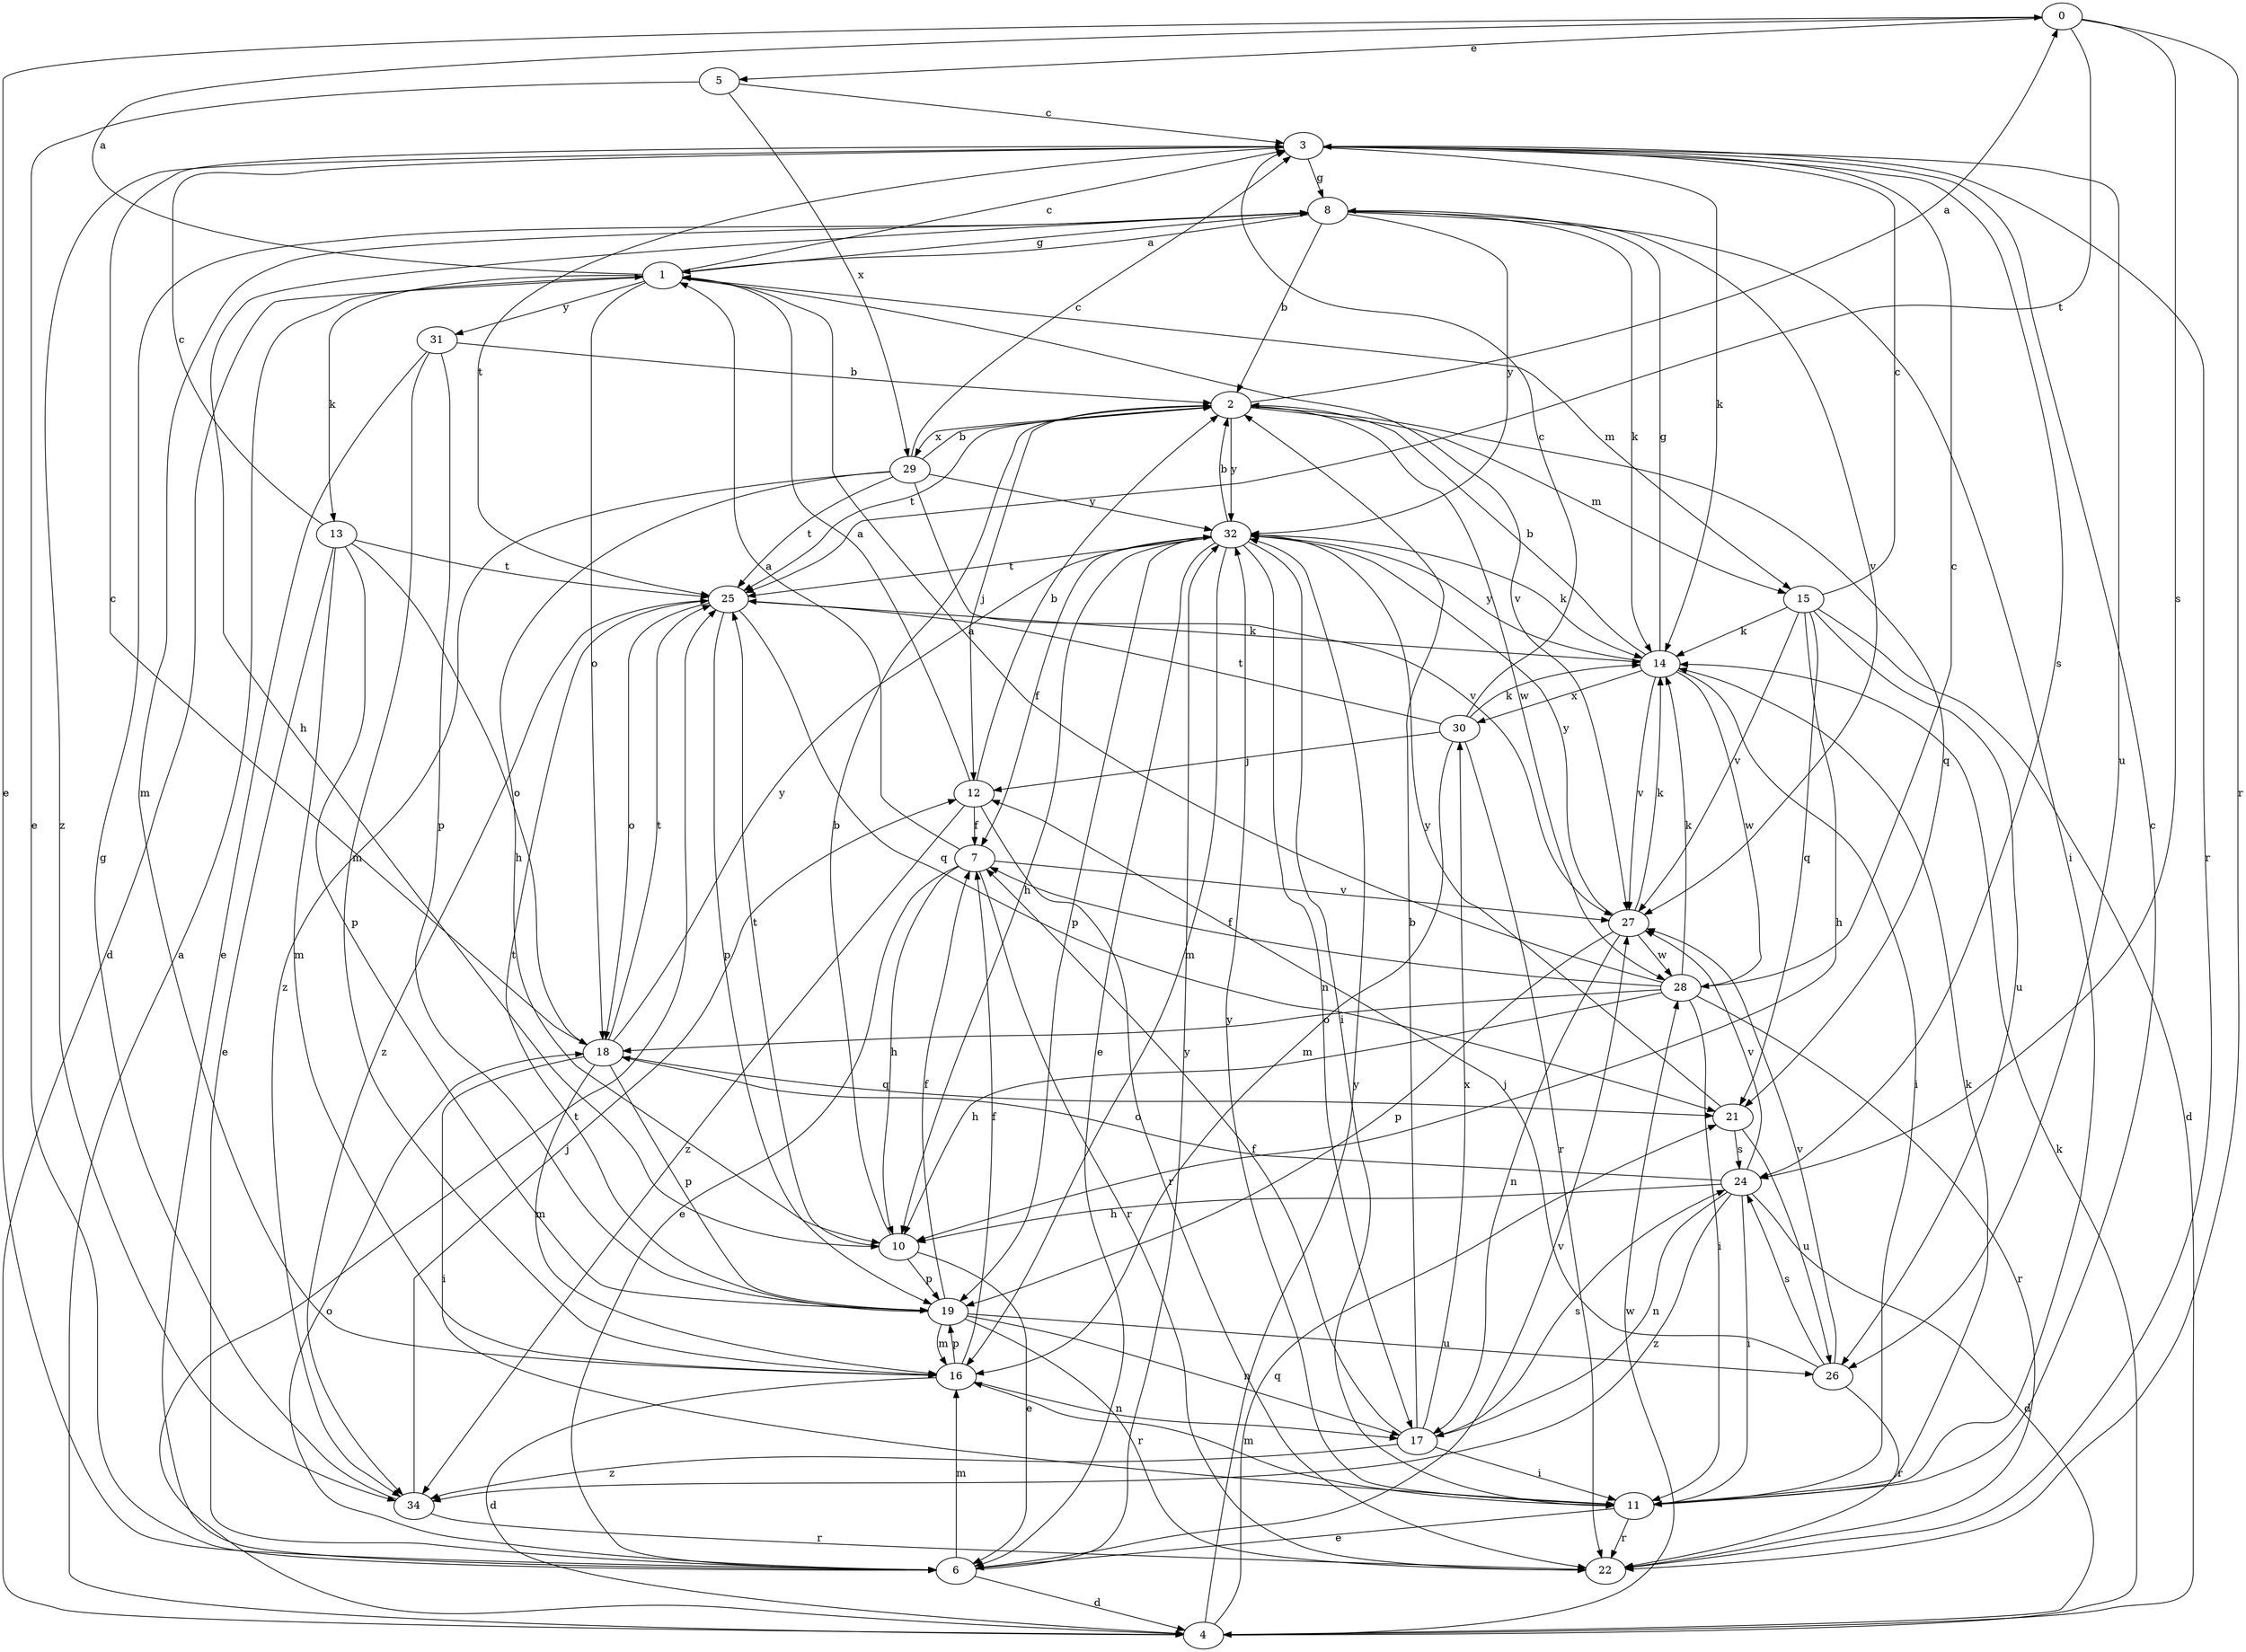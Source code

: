 strict digraph  {
0;
1;
2;
3;
4;
5;
6;
7;
8;
10;
11;
12;
13;
14;
15;
16;
17;
18;
19;
21;
22;
24;
25;
26;
27;
28;
29;
30;
31;
32;
34;
0 -> 5  [label=e];
0 -> 6  [label=e];
0 -> 22  [label=r];
0 -> 24  [label=s];
0 -> 25  [label=t];
1 -> 0  [label=a];
1 -> 3  [label=c];
1 -> 4  [label=d];
1 -> 8  [label=g];
1 -> 13  [label=k];
1 -> 15  [label=m];
1 -> 18  [label=o];
1 -> 27  [label=v];
1 -> 31  [label=y];
2 -> 0  [label=a];
2 -> 12  [label=j];
2 -> 15  [label=m];
2 -> 21  [label=q];
2 -> 25  [label=t];
2 -> 28  [label=w];
2 -> 29  [label=x];
2 -> 32  [label=y];
3 -> 8  [label=g];
3 -> 14  [label=k];
3 -> 22  [label=r];
3 -> 24  [label=s];
3 -> 25  [label=t];
3 -> 26  [label=u];
3 -> 34  [label=z];
4 -> 1  [label=a];
4 -> 14  [label=k];
4 -> 21  [label=q];
4 -> 25  [label=t];
4 -> 28  [label=w];
4 -> 32  [label=y];
5 -> 3  [label=c];
5 -> 6  [label=e];
5 -> 29  [label=x];
6 -> 4  [label=d];
6 -> 16  [label=m];
6 -> 18  [label=o];
6 -> 27  [label=v];
6 -> 32  [label=y];
7 -> 1  [label=a];
7 -> 6  [label=e];
7 -> 10  [label=h];
7 -> 22  [label=r];
7 -> 27  [label=v];
8 -> 1  [label=a];
8 -> 2  [label=b];
8 -> 10  [label=h];
8 -> 11  [label=i];
8 -> 14  [label=k];
8 -> 16  [label=m];
8 -> 27  [label=v];
8 -> 32  [label=y];
10 -> 2  [label=b];
10 -> 6  [label=e];
10 -> 19  [label=p];
10 -> 25  [label=t];
11 -> 3  [label=c];
11 -> 6  [label=e];
11 -> 14  [label=k];
11 -> 16  [label=m];
11 -> 22  [label=r];
11 -> 32  [label=y];
12 -> 1  [label=a];
12 -> 2  [label=b];
12 -> 7  [label=f];
12 -> 22  [label=r];
12 -> 34  [label=z];
13 -> 3  [label=c];
13 -> 6  [label=e];
13 -> 16  [label=m];
13 -> 18  [label=o];
13 -> 19  [label=p];
13 -> 25  [label=t];
14 -> 2  [label=b];
14 -> 8  [label=g];
14 -> 11  [label=i];
14 -> 27  [label=v];
14 -> 28  [label=w];
14 -> 30  [label=x];
14 -> 32  [label=y];
15 -> 3  [label=c];
15 -> 4  [label=d];
15 -> 10  [label=h];
15 -> 14  [label=k];
15 -> 21  [label=q];
15 -> 26  [label=u];
15 -> 27  [label=v];
16 -> 4  [label=d];
16 -> 7  [label=f];
16 -> 17  [label=n];
16 -> 19  [label=p];
17 -> 2  [label=b];
17 -> 7  [label=f];
17 -> 11  [label=i];
17 -> 24  [label=s];
17 -> 30  [label=x];
17 -> 34  [label=z];
18 -> 3  [label=c];
18 -> 11  [label=i];
18 -> 16  [label=m];
18 -> 19  [label=p];
18 -> 21  [label=q];
18 -> 25  [label=t];
18 -> 32  [label=y];
19 -> 7  [label=f];
19 -> 16  [label=m];
19 -> 17  [label=n];
19 -> 22  [label=r];
19 -> 25  [label=t];
19 -> 26  [label=u];
21 -> 24  [label=s];
21 -> 26  [label=u];
21 -> 32  [label=y];
24 -> 4  [label=d];
24 -> 10  [label=h];
24 -> 11  [label=i];
24 -> 17  [label=n];
24 -> 18  [label=o];
24 -> 27  [label=v];
24 -> 34  [label=z];
25 -> 14  [label=k];
25 -> 18  [label=o];
25 -> 19  [label=p];
25 -> 21  [label=q];
25 -> 34  [label=z];
26 -> 12  [label=j];
26 -> 22  [label=r];
26 -> 24  [label=s];
26 -> 27  [label=v];
27 -> 14  [label=k];
27 -> 17  [label=n];
27 -> 19  [label=p];
27 -> 28  [label=w];
27 -> 32  [label=y];
28 -> 1  [label=a];
28 -> 3  [label=c];
28 -> 7  [label=f];
28 -> 10  [label=h];
28 -> 11  [label=i];
28 -> 14  [label=k];
28 -> 18  [label=o];
28 -> 22  [label=r];
29 -> 2  [label=b];
29 -> 3  [label=c];
29 -> 10  [label=h];
29 -> 25  [label=t];
29 -> 27  [label=v];
29 -> 32  [label=y];
29 -> 34  [label=z];
30 -> 3  [label=c];
30 -> 12  [label=j];
30 -> 14  [label=k];
30 -> 16  [label=m];
30 -> 22  [label=r];
30 -> 25  [label=t];
31 -> 2  [label=b];
31 -> 6  [label=e];
31 -> 16  [label=m];
31 -> 19  [label=p];
32 -> 2  [label=b];
32 -> 6  [label=e];
32 -> 7  [label=f];
32 -> 10  [label=h];
32 -> 11  [label=i];
32 -> 14  [label=k];
32 -> 16  [label=m];
32 -> 17  [label=n];
32 -> 19  [label=p];
32 -> 25  [label=t];
34 -> 8  [label=g];
34 -> 12  [label=j];
34 -> 22  [label=r];
}
